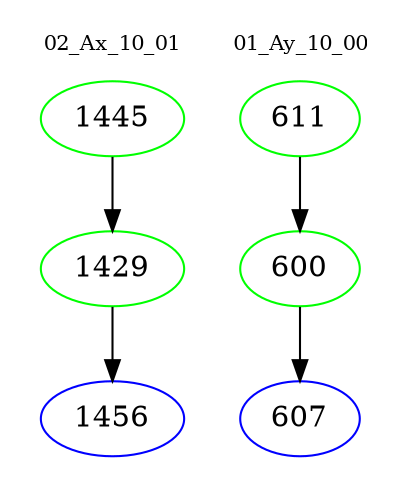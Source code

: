 digraph{
subgraph cluster_0 {
color = white
label = "02_Ax_10_01";
fontsize=10;
T0_1445 [label="1445", color="green"]
T0_1445 -> T0_1429 [color="black"]
T0_1429 [label="1429", color="green"]
T0_1429 -> T0_1456 [color="black"]
T0_1456 [label="1456", color="blue"]
}
subgraph cluster_1 {
color = white
label = "01_Ay_10_00";
fontsize=10;
T1_611 [label="611", color="green"]
T1_611 -> T1_600 [color="black"]
T1_600 [label="600", color="green"]
T1_600 -> T1_607 [color="black"]
T1_607 [label="607", color="blue"]
}
}
